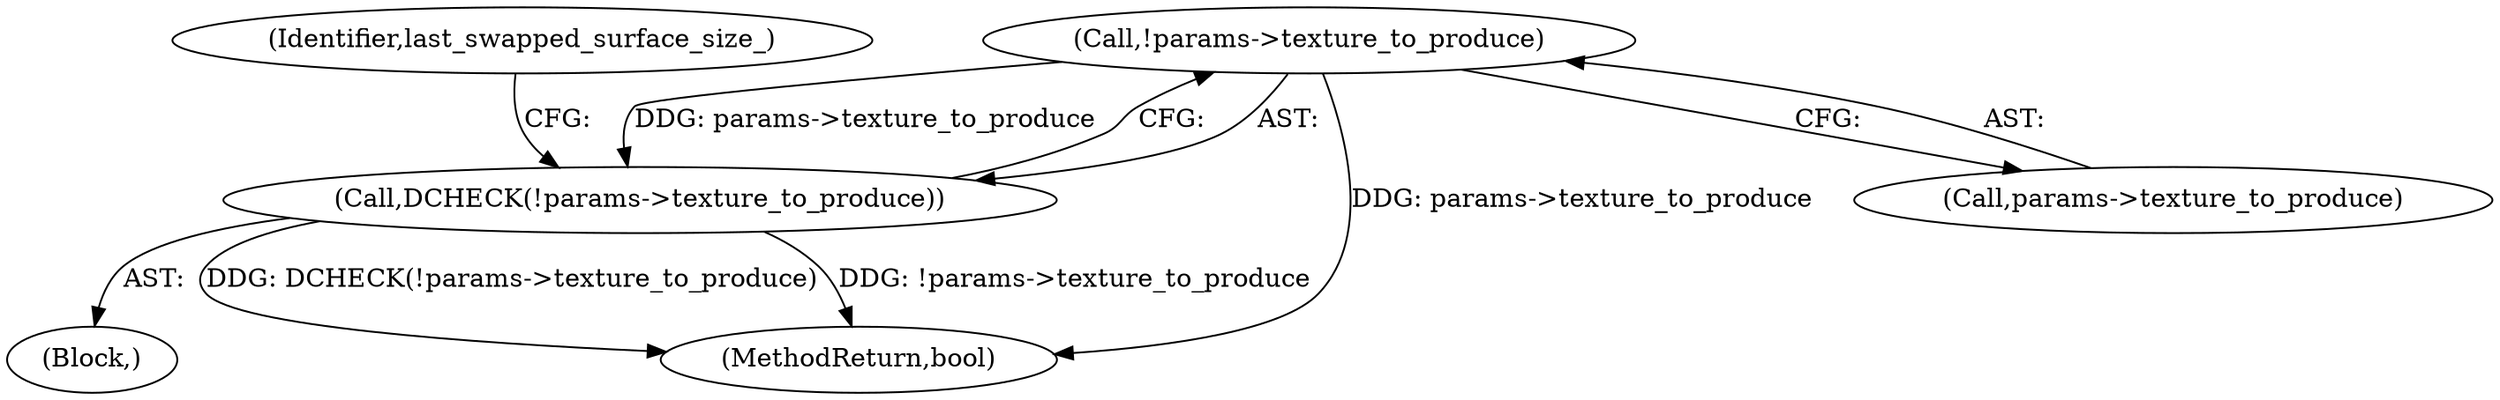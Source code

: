 digraph "0_Chrome_18d67244984a574ba2dd8779faabc0e3e34f4b76_19@pointer" {
"1000113" [label="(Call,!params->texture_to_produce)"];
"1000112" [label="(Call,DCHECK(!params->texture_to_produce))"];
"1000119" [label="(Identifier,last_swapped_surface_size_)"];
"1000112" [label="(Call,DCHECK(!params->texture_to_produce))"];
"1000114" [label="(Call,params->texture_to_produce)"];
"1000113" [label="(Call,!params->texture_to_produce)"];
"1000181" [label="(MethodReturn,bool)"];
"1000107" [label="(Block,)"];
"1000113" -> "1000112"  [label="AST: "];
"1000113" -> "1000114"  [label="CFG: "];
"1000114" -> "1000113"  [label="AST: "];
"1000112" -> "1000113"  [label="CFG: "];
"1000113" -> "1000181"  [label="DDG: params->texture_to_produce"];
"1000113" -> "1000112"  [label="DDG: params->texture_to_produce"];
"1000112" -> "1000107"  [label="AST: "];
"1000119" -> "1000112"  [label="CFG: "];
"1000112" -> "1000181"  [label="DDG: DCHECK(!params->texture_to_produce)"];
"1000112" -> "1000181"  [label="DDG: !params->texture_to_produce"];
}
